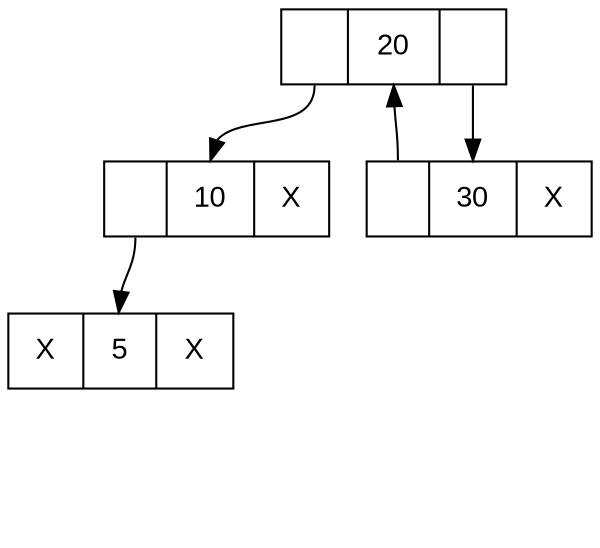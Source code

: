 digraph LTBT{
	node [fontname="Arial", shape=record, height=0.5, width=1.5];
	20 [label="<left> |<data> 20 |<right> "];
	10 [label="<left> |<data> 10 |<right> X"];
	30 [label="<left> |<data> 30 |<right> X"];
	5 [label="<left> X|<data> 5 |<right> X"];
	20 [label="<left> |<data> 20 |<right> "];
	20:left -> 10:data;
	20:right -> 30:data;
	10:left -> 5:data;
	NULL1 [shape=point style=invis];
	10:right -> NULL1 [style=invis];
	NULL2 [shape=point style=invis];
	5:left -> NULL2 [style=invis];
	NULL3 [shape=point style=invis];
	5:right -> NULL3 [style=invis];
	30:left -> 20:data;
	NULL4 [shape=point style=invis];
	30:right -> NULL4 [style=invis];
}
